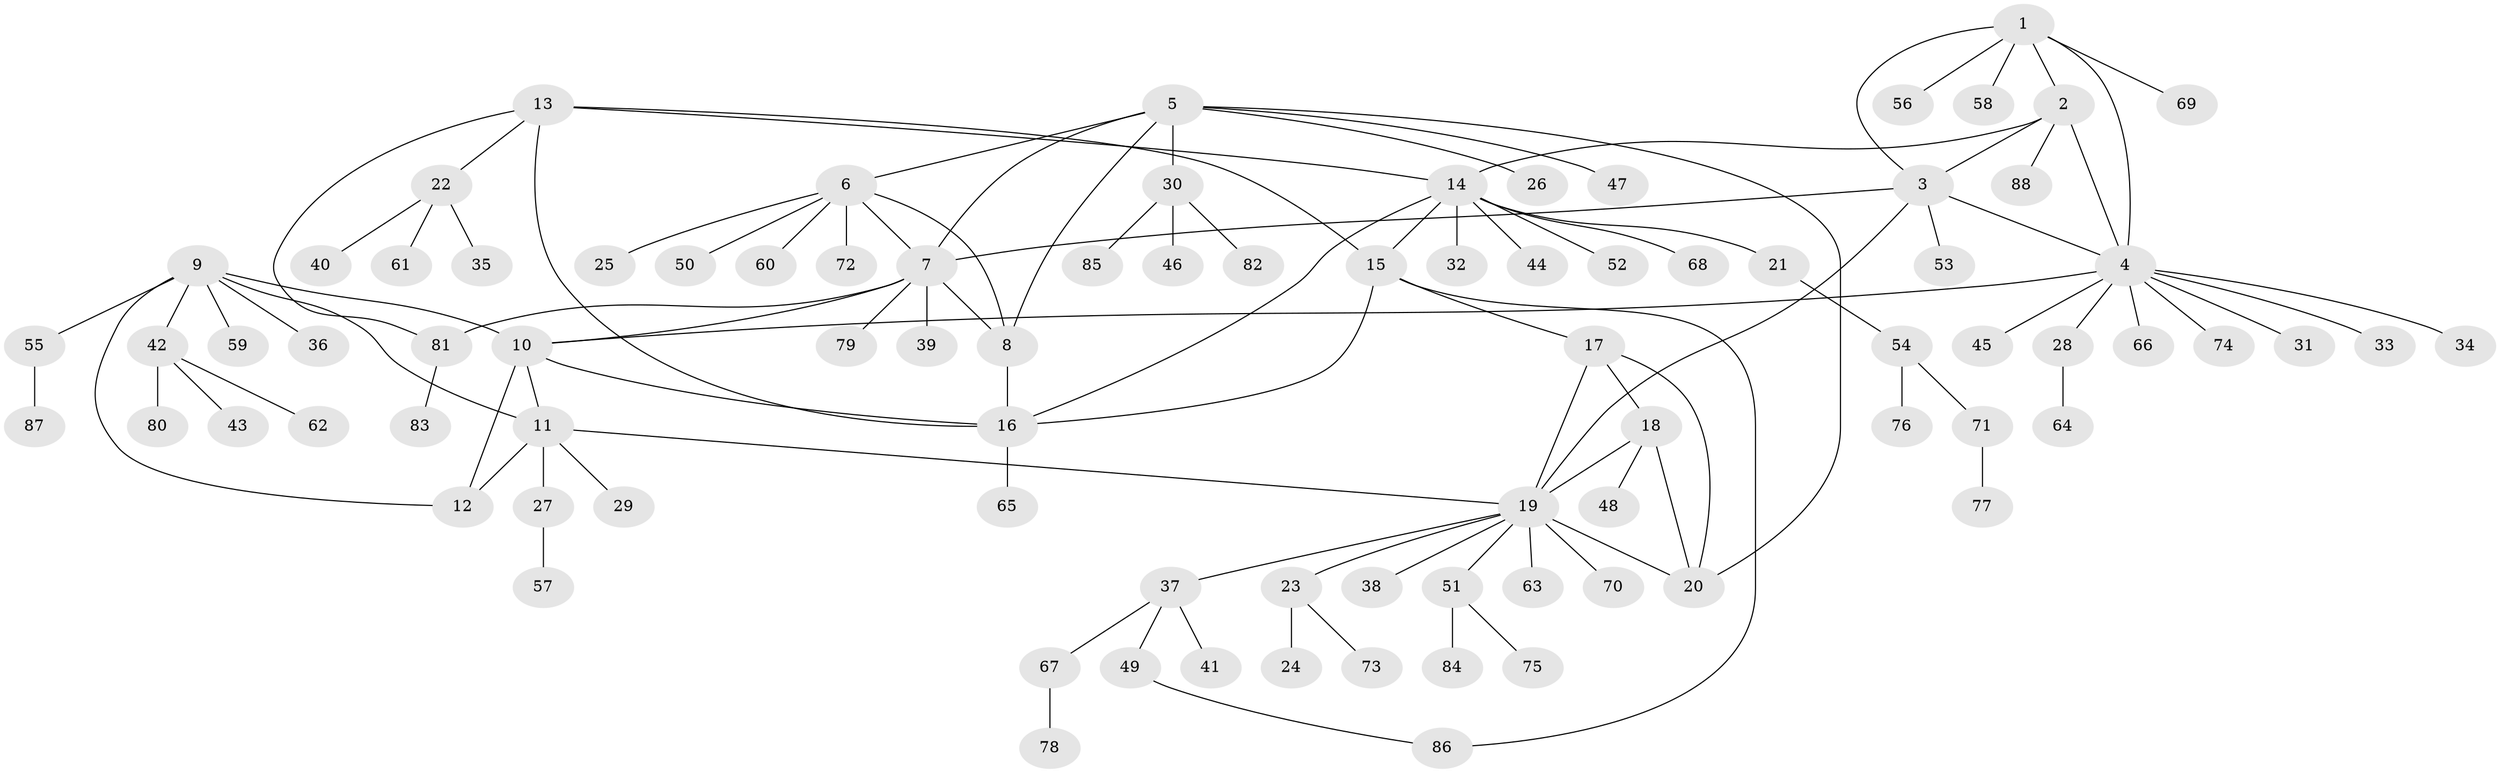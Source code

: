 // Generated by graph-tools (version 1.1) at 2025/54/03/09/25 04:54:25]
// undirected, 88 vertices, 110 edges
graph export_dot {
graph [start="1"]
  node [color=gray90,style=filled];
  1;
  2;
  3;
  4;
  5;
  6;
  7;
  8;
  9;
  10;
  11;
  12;
  13;
  14;
  15;
  16;
  17;
  18;
  19;
  20;
  21;
  22;
  23;
  24;
  25;
  26;
  27;
  28;
  29;
  30;
  31;
  32;
  33;
  34;
  35;
  36;
  37;
  38;
  39;
  40;
  41;
  42;
  43;
  44;
  45;
  46;
  47;
  48;
  49;
  50;
  51;
  52;
  53;
  54;
  55;
  56;
  57;
  58;
  59;
  60;
  61;
  62;
  63;
  64;
  65;
  66;
  67;
  68;
  69;
  70;
  71;
  72;
  73;
  74;
  75;
  76;
  77;
  78;
  79;
  80;
  81;
  82;
  83;
  84;
  85;
  86;
  87;
  88;
  1 -- 2;
  1 -- 3;
  1 -- 4;
  1 -- 56;
  1 -- 58;
  1 -- 69;
  2 -- 3;
  2 -- 4;
  2 -- 14;
  2 -- 88;
  3 -- 4;
  3 -- 7;
  3 -- 19;
  3 -- 53;
  4 -- 10;
  4 -- 28;
  4 -- 31;
  4 -- 33;
  4 -- 34;
  4 -- 45;
  4 -- 66;
  4 -- 74;
  5 -- 6;
  5 -- 7;
  5 -- 8;
  5 -- 20;
  5 -- 26;
  5 -- 30;
  5 -- 47;
  6 -- 7;
  6 -- 8;
  6 -- 25;
  6 -- 50;
  6 -- 60;
  6 -- 72;
  7 -- 8;
  7 -- 10;
  7 -- 39;
  7 -- 79;
  7 -- 81;
  8 -- 16;
  9 -- 10;
  9 -- 11;
  9 -- 12;
  9 -- 36;
  9 -- 42;
  9 -- 55;
  9 -- 59;
  10 -- 11;
  10 -- 12;
  10 -- 16;
  11 -- 12;
  11 -- 19;
  11 -- 27;
  11 -- 29;
  13 -- 14;
  13 -- 15;
  13 -- 16;
  13 -- 22;
  13 -- 81;
  14 -- 15;
  14 -- 16;
  14 -- 21;
  14 -- 32;
  14 -- 44;
  14 -- 52;
  14 -- 68;
  15 -- 16;
  15 -- 17;
  15 -- 86;
  16 -- 65;
  17 -- 18;
  17 -- 19;
  17 -- 20;
  18 -- 19;
  18 -- 20;
  18 -- 48;
  19 -- 20;
  19 -- 23;
  19 -- 37;
  19 -- 38;
  19 -- 51;
  19 -- 63;
  19 -- 70;
  21 -- 54;
  22 -- 35;
  22 -- 40;
  22 -- 61;
  23 -- 24;
  23 -- 73;
  27 -- 57;
  28 -- 64;
  30 -- 46;
  30 -- 82;
  30 -- 85;
  37 -- 41;
  37 -- 49;
  37 -- 67;
  42 -- 43;
  42 -- 62;
  42 -- 80;
  49 -- 86;
  51 -- 75;
  51 -- 84;
  54 -- 71;
  54 -- 76;
  55 -- 87;
  67 -- 78;
  71 -- 77;
  81 -- 83;
}
